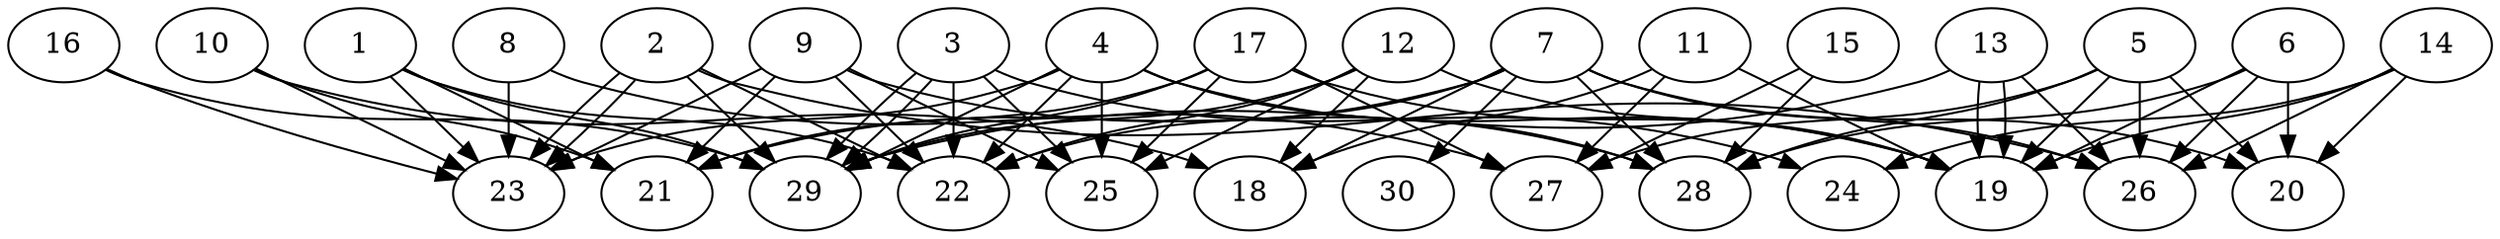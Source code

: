 // DAG automatically generated by daggen at Thu Oct  3 14:04:18 2019
// ./daggen --dot -n 30 --ccr 0.4 --fat 0.9 --regular 0.7 --density 0.5 --mindata 5242880 --maxdata 52428800 
digraph G {
  1 [size="68920320", alpha="0.06", expect_size="27568128"] 
  1 -> 21 [size ="27568128"]
  1 -> 22 [size ="27568128"]
  1 -> 23 [size ="27568128"]
  1 -> 29 [size ="27568128"]
  2 [size="67947520", alpha="0.11", expect_size="27179008"] 
  2 -> 22 [size ="27179008"]
  2 -> 23 [size ="27179008"]
  2 -> 23 [size ="27179008"]
  2 -> 26 [size ="27179008"]
  2 -> 29 [size ="27179008"]
  3 [size="129088000", alpha="0.04", expect_size="51635200"] 
  3 -> 22 [size ="51635200"]
  3 -> 24 [size ="51635200"]
  3 -> 25 [size ="51635200"]
  3 -> 29 [size ="51635200"]
  3 -> 29 [size ="51635200"]
  4 [size="93304320", alpha="0.13", expect_size="37321728"] 
  4 -> 19 [size ="37321728"]
  4 -> 22 [size ="37321728"]
  4 -> 23 [size ="37321728"]
  4 -> 25 [size ="37321728"]
  4 -> 28 [size ="37321728"]
  4 -> 29 [size ="37321728"]
  5 [size="71162880", alpha="0.16", expect_size="28465152"] 
  5 -> 19 [size ="28465152"]
  5 -> 20 [size ="28465152"]
  5 -> 26 [size ="28465152"]
  5 -> 27 [size ="28465152"]
  5 -> 28 [size ="28465152"]
  6 [size="57822720", alpha="0.07", expect_size="23129088"] 
  6 -> 19 [size ="23129088"]
  6 -> 20 [size ="23129088"]
  6 -> 26 [size ="23129088"]
  6 -> 28 [size ="23129088"]
  7 [size="110195200", alpha="0.02", expect_size="44078080"] 
  7 -> 18 [size ="44078080"]
  7 -> 20 [size ="44078080"]
  7 -> 21 [size ="44078080"]
  7 -> 22 [size ="44078080"]
  7 -> 26 [size ="44078080"]
  7 -> 28 [size ="44078080"]
  7 -> 30 [size ="44078080"]
  8 [size="81845760", alpha="0.04", expect_size="32738304"] 
  8 -> 23 [size ="32738304"]
  8 -> 27 [size ="32738304"]
  9 [size="62545920", alpha="0.03", expect_size="25018368"] 
  9 -> 21 [size ="25018368"]
  9 -> 22 [size ="25018368"]
  9 -> 23 [size ="25018368"]
  9 -> 25 [size ="25018368"]
  9 -> 28 [size ="25018368"]
  10 [size="121067520", alpha="0.07", expect_size="48427008"] 
  10 -> 18 [size ="48427008"]
  10 -> 21 [size ="48427008"]
  10 -> 23 [size ="48427008"]
  11 [size="88307200", alpha="0.14", expect_size="35322880"] 
  11 -> 18 [size ="35322880"]
  11 -> 19 [size ="35322880"]
  11 -> 27 [size ="35322880"]
  12 [size="122094080", alpha="0.06", expect_size="48837632"] 
  12 -> 18 [size ="48837632"]
  12 -> 19 [size ="48837632"]
  12 -> 22 [size ="48837632"]
  12 -> 25 [size ="48837632"]
  12 -> 29 [size ="48837632"]
  13 [size="67312640", alpha="0.17", expect_size="26925056"] 
  13 -> 19 [size ="26925056"]
  13 -> 19 [size ="26925056"]
  13 -> 26 [size ="26925056"]
  13 -> 29 [size ="26925056"]
  14 [size="93176320", alpha="0.19", expect_size="37270528"] 
  14 -> 19 [size ="37270528"]
  14 -> 20 [size ="37270528"]
  14 -> 24 [size ="37270528"]
  14 -> 26 [size ="37270528"]
  15 [size="50749440", alpha="0.02", expect_size="20299776"] 
  15 -> 27 [size ="20299776"]
  15 -> 28 [size ="20299776"]
  16 [size="27092480", alpha="0.01", expect_size="10836992"] 
  16 -> 23 [size ="10836992"]
  16 -> 29 [size ="10836992"]
  17 [size="68851200", alpha="0.15", expect_size="27540480"] 
  17 -> 19 [size ="27540480"]
  17 -> 21 [size ="27540480"]
  17 -> 25 [size ="27540480"]
  17 -> 27 [size ="27540480"]
  17 -> 29 [size ="27540480"]
  18 [size="79920640", alpha="0.11", expect_size="31968256"] 
  19 [size="103272960", alpha="0.08", expect_size="41309184"] 
  20 [size="118236160", alpha="0.10", expect_size="47294464"] 
  21 [size="41469440", alpha="0.02", expect_size="16587776"] 
  22 [size="122923520", alpha="0.03", expect_size="49169408"] 
  23 [size="41008640", alpha="0.03", expect_size="16403456"] 
  24 [size="23682560", alpha="0.17", expect_size="9473024"] 
  25 [size="15674880", alpha="0.01", expect_size="6269952"] 
  26 [size="26017280", alpha="0.13", expect_size="10406912"] 
  27 [size="32110080", alpha="0.01", expect_size="12844032"] 
  28 [size="117864960", alpha="0.01", expect_size="47145984"] 
  29 [size="62108160", alpha="0.09", expect_size="24843264"] 
  30 [size="108764160", alpha="0.15", expect_size="43505664"] 
}
